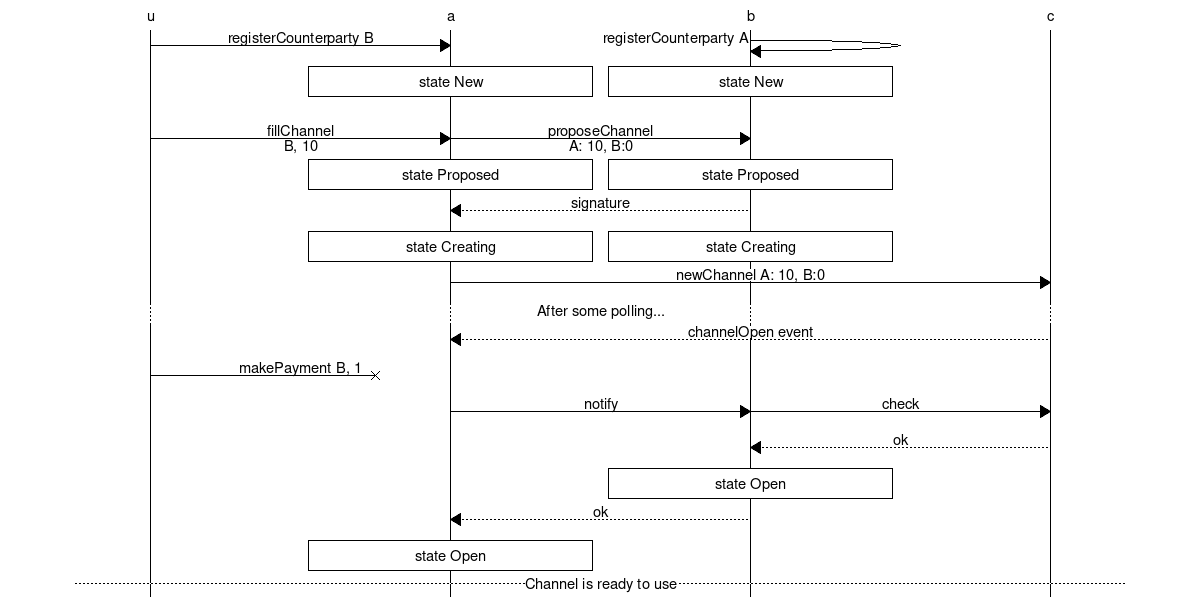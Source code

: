 // command to render: mscgen -Tsvg -o happy_path_flow.svg happy_path_flow.msc
msc {
  hscale = "2";
  u,a,b,c;

  u=>a [label="registerCounterparty B"],
  b=>b [label="registerCounterparty A"];
  a box a [label="state New"],
  b box b [label="state New"];
  |||;
  u=>a [label="fillChannel\nB, 10"],
  a=>b [label="proposeChannel\nA: 10, B:0"];
  b box b [label="state Proposed"],
  a box a [label="state Proposed"];
  a<<b [label="signature"];
  b box b [label="state Creating"],
  a box a [label="state Creating"];
  a=>c [label="newChannel A: 10, B:0"];
  ...  [ label = "After some polling..." ];
  a<<c [label="channelOpen event"];
  u-xa [label="makePayment B, 1"];
  a=>b [label="notify"],
  b=>c [label="check"];
  b<<c [label="ok"];
  b box b [label="state Open"];
  a<<b [label="ok"];
  a box a [label="state Open"];
  ---  [ label = "Channel is ready to use" ];

}